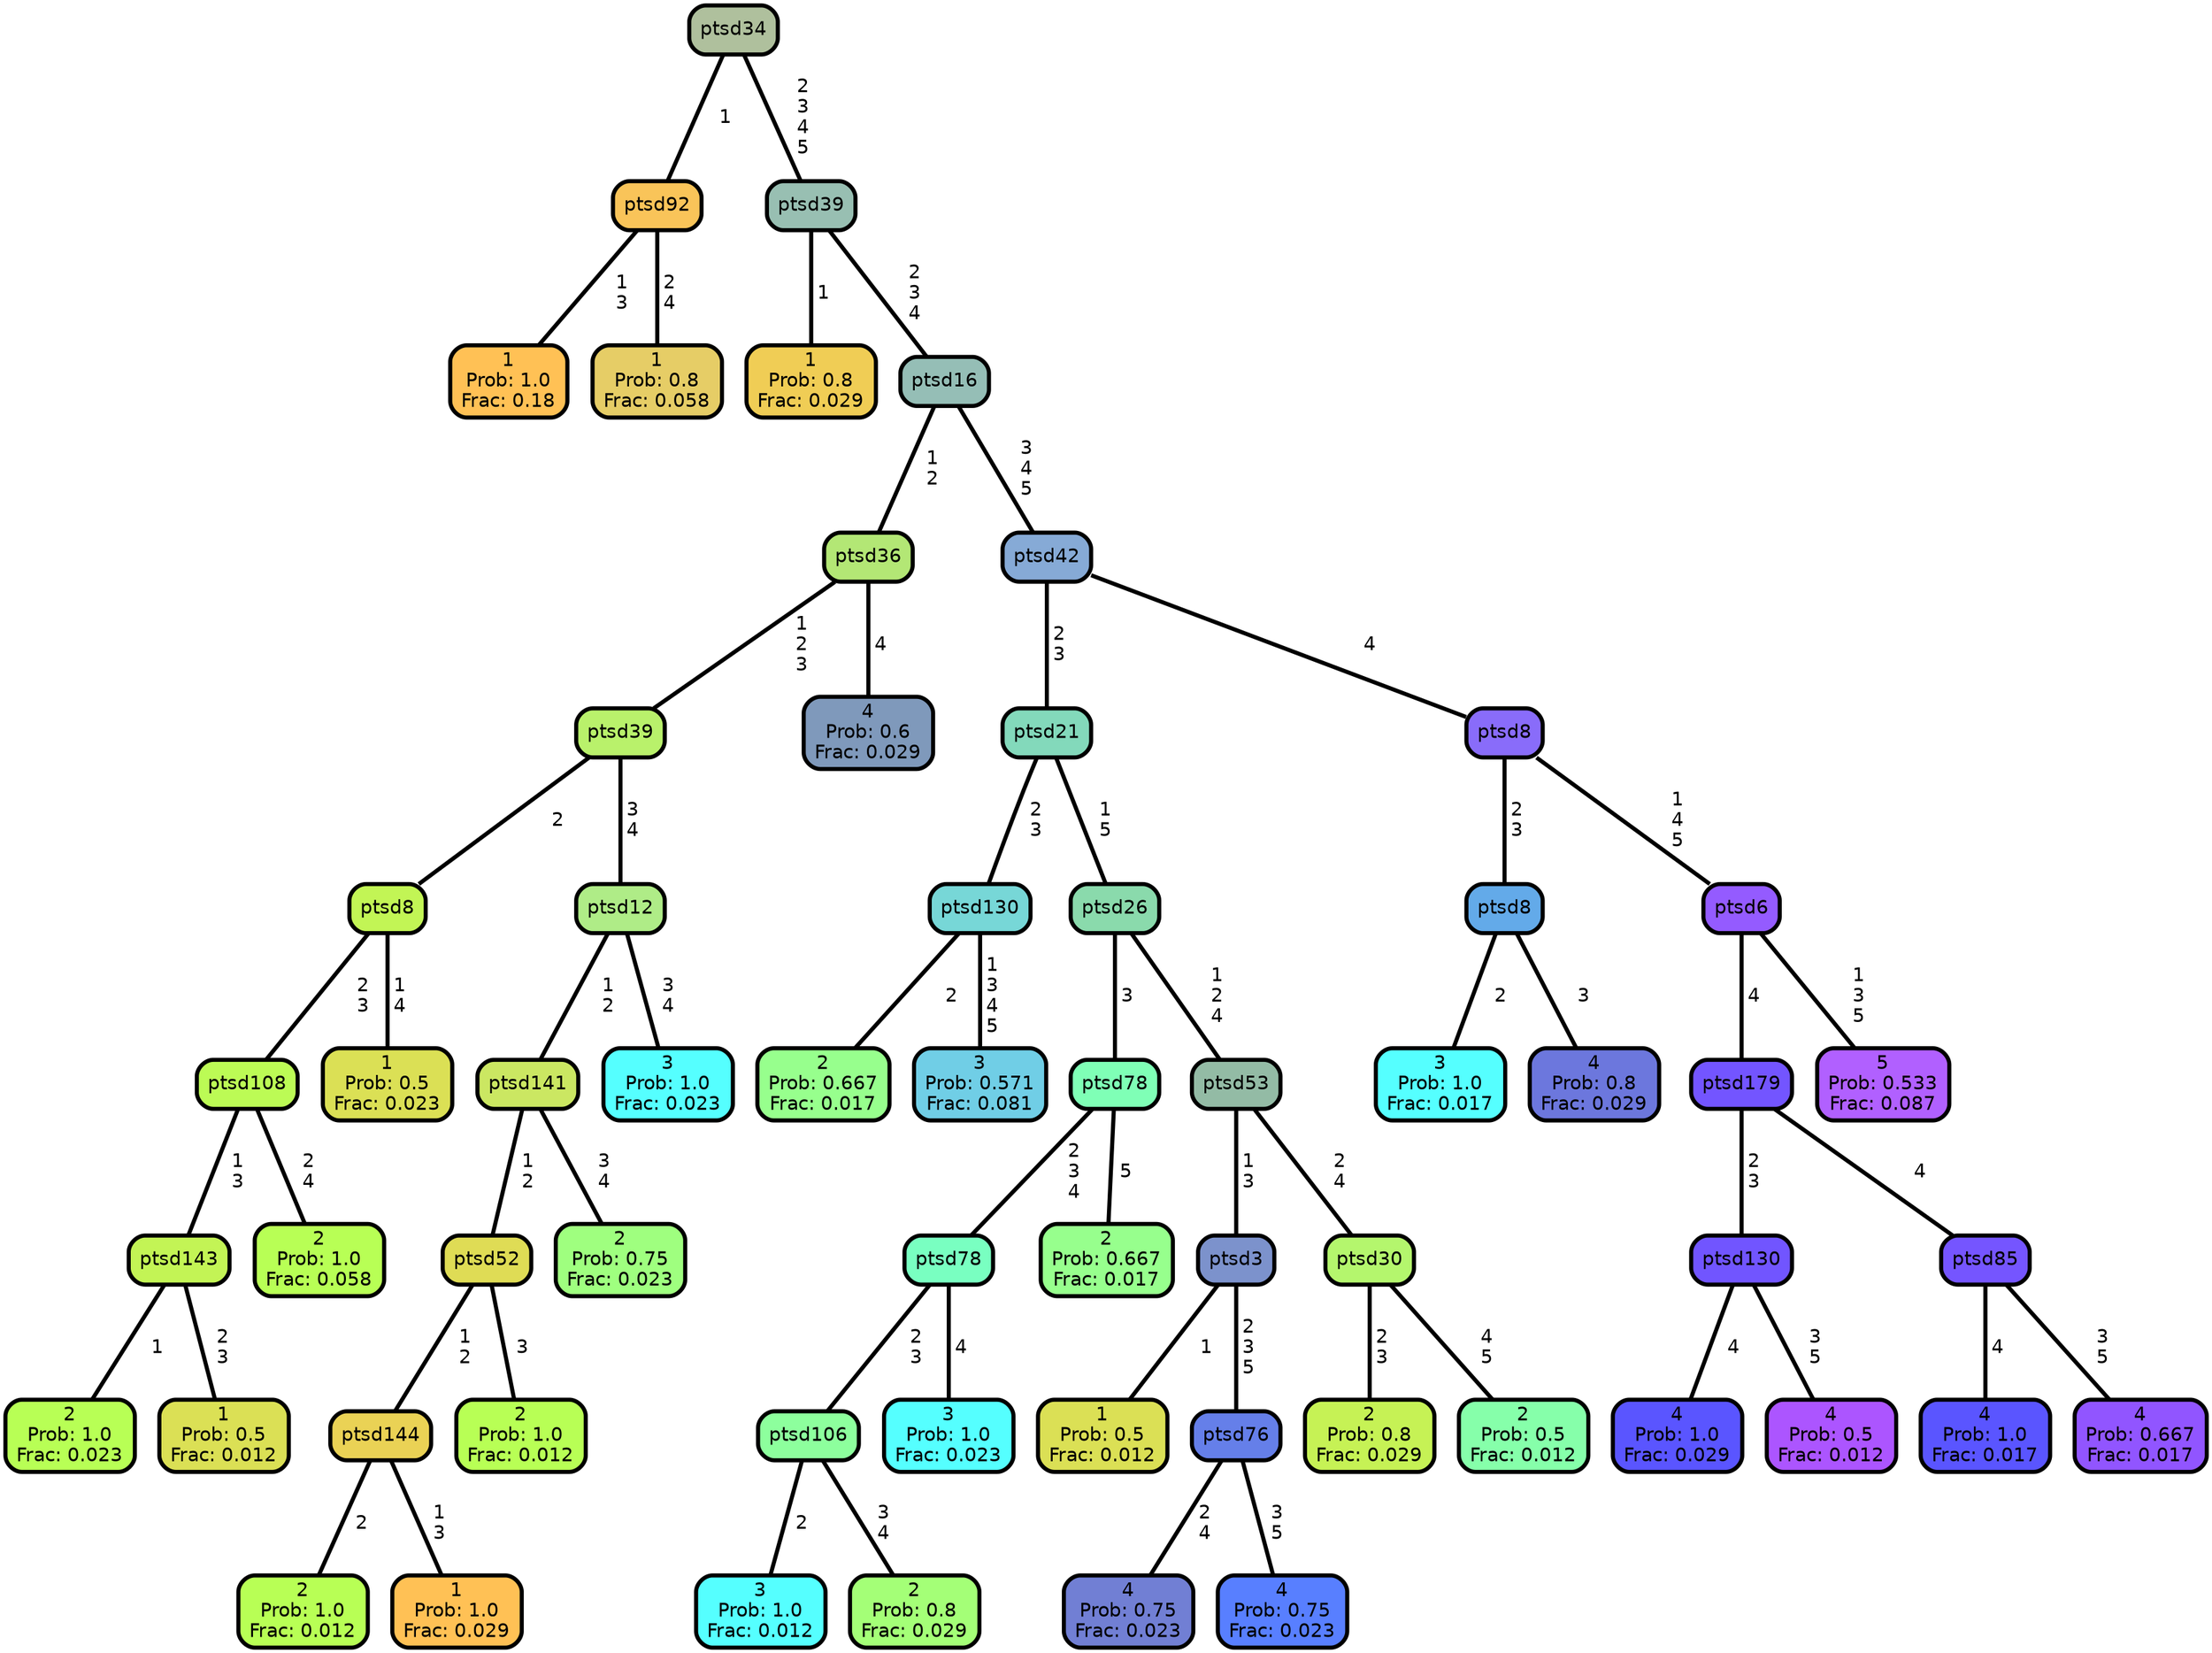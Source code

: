 graph Tree {
node [shape=box, style="filled, rounded",color="black",penwidth="3",fontcolor="black",                 fontname=helvetica] ;
graph [ranksep="0 equally", splines=straight,                 bgcolor=transparent, dpi=200] ;
edge [fontname=helvetica, color=black] ;
0 [label="1
Prob: 1.0
Frac: 0.18", fillcolor="#ffc155"] ;
1 [label="ptsd92", fillcolor="#f9c459"] ;
2 [label="1
Prob: 0.8
Frac: 0.058", fillcolor="#e6cd66"] ;
3 [label="ptsd34", fillcolor="#afc09d"] ;
4 [label="1
Prob: 0.8
Frac: 0.029", fillcolor="#f0cd55"] ;
5 [label="ptsd39", fillcolor="#98bfb2"] ;
6 [label="2
Prob: 1.0
Frac: 0.023", fillcolor="#b8ff55"] ;
7 [label="ptsd143", fillcolor="#c3f455"] ;
8 [label="1
Prob: 0.5
Frac: 0.012", fillcolor="#dbe055"] ;
9 [label="ptsd108", fillcolor="#bcfb55"] ;
10 [label="2
Prob: 1.0
Frac: 0.058", fillcolor="#b8ff55"] ;
11 [label="ptsd8", fillcolor="#c2f555"] ;
12 [label="1
Prob: 0.5
Frac: 0.023", fillcolor="#dbe055"] ;
13 [label="ptsd39", fillcolor="#b9f16b"] ;
14 [label="2
Prob: 1.0
Frac: 0.012", fillcolor="#b8ff55"] ;
15 [label="ptsd144", fillcolor="#ead255"] ;
16 [label="1
Prob: 1.0
Frac: 0.029", fillcolor="#ffc155"] ;
17 [label="ptsd52", fillcolor="#dfdc55"] ;
18 [label="2
Prob: 1.0
Frac: 0.012", fillcolor="#b8ff55"] ;
19 [label="ptsd141", fillcolor="#cbe762"] ;
20 [label="2
Prob: 0.75
Frac: 0.023", fillcolor="#9fff7f"] ;
21 [label="ptsd12", fillcolor="#afec87"] ;
22 [label="3
Prob: 1.0
Frac: 0.023", fillcolor="#55ffff"] ;
23 [label="ptsd36", fillcolor="#b3e775"] ;
24 [label="4
Prob: 0.6
Frac: 0.029", fillcolor="#7f99bb"] ;
25 [label="ptsd16", fillcolor="#95beb6"] ;
26 [label="2
Prob: 0.667
Frac: 0.017", fillcolor="#97ff8d"] ;
27 [label="ptsd130", fillcolor="#77d7d7"] ;
28 [label="3
Prob: 0.571
Frac: 0.081", fillcolor="#70cee6"] ;
29 [label="ptsd21", fillcolor="#83d9bb"] ;
30 [label="3
Prob: 1.0
Frac: 0.012", fillcolor="#55ffff"] ;
31 [label="ptsd106", fillcolor="#8dff9d"] ;
32 [label="2
Prob: 0.8
Frac: 0.029", fillcolor="#a4ff77"] ;
33 [label="ptsd78", fillcolor="#79ffc1"] ;
34 [label="3
Prob: 1.0
Frac: 0.023", fillcolor="#55ffff"] ;
35 [label="ptsd78", fillcolor="#7fffb6"] ;
36 [label="2
Prob: 0.667
Frac: 0.017", fillcolor="#97ff8d"] ;
37 [label="ptsd26", fillcolor="#8adaac"] ;
38 [label="1
Prob: 0.5
Frac: 0.012", fillcolor="#dbe055"] ;
39 [label="ptsd3", fillcolor="#7c92cc"] ;
40 [label="4
Prob: 0.75
Frac: 0.023", fillcolor="#717fd4"] ;
41 [label="ptsd76", fillcolor="#657fe9"] ;
42 [label="4
Prob: 0.75
Frac: 0.023", fillcolor="#587fff"] ;
43 [label="ptsd53", fillcolor="#93bba5"] ;
44 [label="2
Prob: 0.8
Frac: 0.029", fillcolor="#c6f255"] ;
45 [label="ptsd30", fillcolor="#b4f66d"] ;
46 [label="2
Prob: 0.5
Frac: 0.012", fillcolor="#86ffaa"] ;
47 [label="ptsd42", fillcolor="#86aad6"] ;
48 [label="3
Prob: 1.0
Frac: 0.017", fillcolor="#55ffff"] ;
49 [label="ptsd8", fillcolor="#63aae9"] ;
50 [label="4
Prob: 0.8
Frac: 0.029", fillcolor="#6c77dd"] ;
51 [label="ptsd8", fillcolor="#896cfa"] ;
52 [label="4
Prob: 1.0
Frac: 0.029", fillcolor="#5a55ff"] ;
53 [label="ptsd130", fillcolor="#7155ff"] ;
54 [label="4
Prob: 0.5
Frac: 0.012", fillcolor="#ac55ff"] ;
55 [label="ptsd179", fillcolor="#7355ff"] ;
56 [label="4
Prob: 1.0
Frac: 0.017", fillcolor="#5a55ff"] ;
57 [label="ptsd85", fillcolor="#7555ff"] ;
58 [label="4
Prob: 0.667
Frac: 0.017", fillcolor="#9155ff"] ;
59 [label="ptsd6", fillcolor="#945bff"] ;
60 [label="5
Prob: 0.533
Frac: 0.087", fillcolor="#b160ff"] ;
1 -- 0 [label=" 1\n 3",penwidth=3] ;
1 -- 2 [label=" 2\n 4",penwidth=3] ;
3 -- 1 [label=" 1",penwidth=3] ;
3 -- 5 [label=" 2\n 3\n 4\n 5",penwidth=3] ;
5 -- 4 [label=" 1",penwidth=3] ;
5 -- 25 [label=" 2\n 3\n 4",penwidth=3] ;
7 -- 6 [label=" 1",penwidth=3] ;
7 -- 8 [label=" 2\n 3",penwidth=3] ;
9 -- 7 [label=" 1\n 3",penwidth=3] ;
9 -- 10 [label=" 2\n 4",penwidth=3] ;
11 -- 9 [label=" 2\n 3",penwidth=3] ;
11 -- 12 [label=" 1\n 4",penwidth=3] ;
13 -- 11 [label=" 2",penwidth=3] ;
13 -- 21 [label=" 3\n 4",penwidth=3] ;
15 -- 14 [label=" 2",penwidth=3] ;
15 -- 16 [label=" 1\n 3",penwidth=3] ;
17 -- 15 [label=" 1\n 2",penwidth=3] ;
17 -- 18 [label=" 3",penwidth=3] ;
19 -- 17 [label=" 1\n 2",penwidth=3] ;
19 -- 20 [label=" 3\n 4",penwidth=3] ;
21 -- 19 [label=" 1\n 2",penwidth=3] ;
21 -- 22 [label=" 3\n 4",penwidth=3] ;
23 -- 13 [label=" 1\n 2\n 3",penwidth=3] ;
23 -- 24 [label=" 4",penwidth=3] ;
25 -- 23 [label=" 1\n 2",penwidth=3] ;
25 -- 47 [label=" 3\n 4\n 5",penwidth=3] ;
27 -- 26 [label=" 2",penwidth=3] ;
27 -- 28 [label=" 1\n 3\n 4\n 5",penwidth=3] ;
29 -- 27 [label=" 2\n 3",penwidth=3] ;
29 -- 37 [label=" 1\n 5",penwidth=3] ;
31 -- 30 [label=" 2",penwidth=3] ;
31 -- 32 [label=" 3\n 4",penwidth=3] ;
33 -- 31 [label=" 2\n 3",penwidth=3] ;
33 -- 34 [label=" 4",penwidth=3] ;
35 -- 33 [label=" 2\n 3\n 4",penwidth=3] ;
35 -- 36 [label=" 5",penwidth=3] ;
37 -- 35 [label=" 3",penwidth=3] ;
37 -- 43 [label=" 1\n 2\n 4",penwidth=3] ;
39 -- 38 [label=" 1",penwidth=3] ;
39 -- 41 [label=" 2\n 3\n 5",penwidth=3] ;
41 -- 40 [label=" 2\n 4",penwidth=3] ;
41 -- 42 [label=" 3\n 5",penwidth=3] ;
43 -- 39 [label=" 1\n 3",penwidth=3] ;
43 -- 45 [label=" 2\n 4",penwidth=3] ;
45 -- 44 [label=" 2\n 3",penwidth=3] ;
45 -- 46 [label=" 4\n 5",penwidth=3] ;
47 -- 29 [label=" 2\n 3",penwidth=3] ;
47 -- 51 [label=" 4",penwidth=3] ;
49 -- 48 [label=" 2",penwidth=3] ;
49 -- 50 [label=" 3",penwidth=3] ;
51 -- 49 [label=" 2\n 3",penwidth=3] ;
51 -- 59 [label=" 1\n 4\n 5",penwidth=3] ;
53 -- 52 [label=" 4",penwidth=3] ;
53 -- 54 [label=" 3\n 5",penwidth=3] ;
55 -- 53 [label=" 2\n 3",penwidth=3] ;
55 -- 57 [label=" 4",penwidth=3] ;
57 -- 56 [label=" 4",penwidth=3] ;
57 -- 58 [label=" 3\n 5",penwidth=3] ;
59 -- 55 [label=" 4",penwidth=3] ;
59 -- 60 [label=" 1\n 3\n 5",penwidth=3] ;
{rank = same;}}